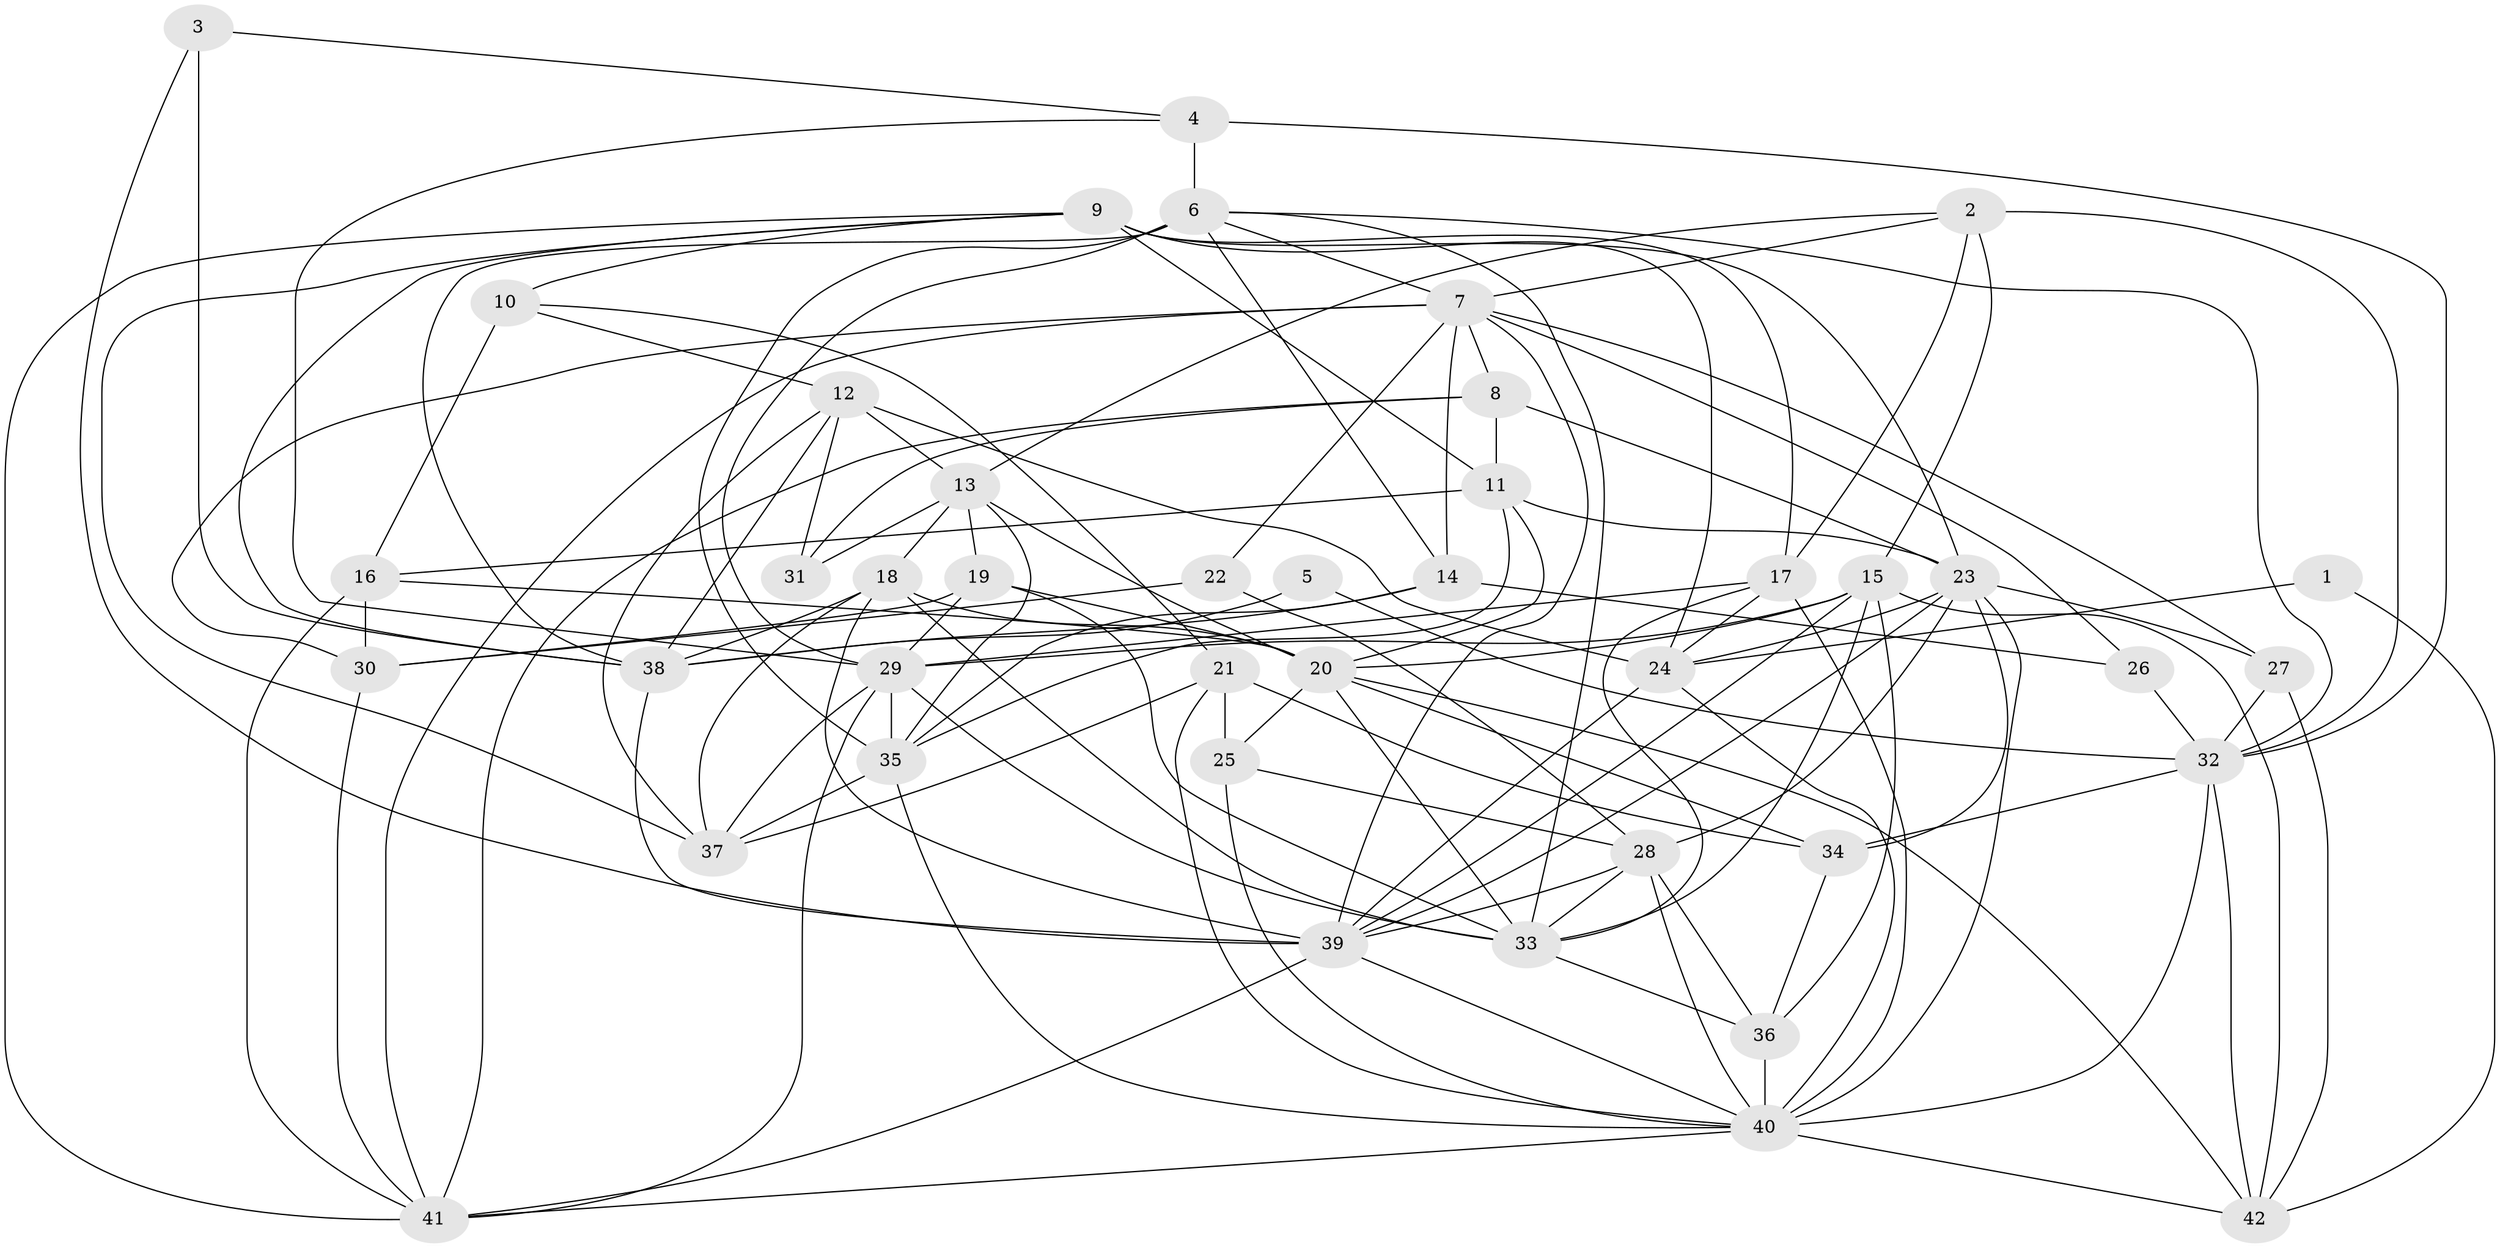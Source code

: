 // original degree distribution, {3: 0.23076923076923078, 6: 0.08653846153846154, 2: 0.14423076923076922, 4: 0.3076923076923077, 5: 0.18269230769230768, 8: 0.019230769230769232, 7: 0.028846153846153848}
// Generated by graph-tools (version 1.1) at 2025/37/03/04/25 23:37:09]
// undirected, 42 vertices, 129 edges
graph export_dot {
  node [color=gray90,style=filled];
  1;
  2;
  3;
  4;
  5;
  6;
  7;
  8;
  9;
  10;
  11;
  12;
  13;
  14;
  15;
  16;
  17;
  18;
  19;
  20;
  21;
  22;
  23;
  24;
  25;
  26;
  27;
  28;
  29;
  30;
  31;
  32;
  33;
  34;
  35;
  36;
  37;
  38;
  39;
  40;
  41;
  42;
  1 -- 24 [weight=1.0];
  1 -- 42 [weight=1.0];
  2 -- 7 [weight=1.0];
  2 -- 13 [weight=1.0];
  2 -- 15 [weight=1.0];
  2 -- 17 [weight=1.0];
  2 -- 32 [weight=1.0];
  3 -- 4 [weight=1.0];
  3 -- 38 [weight=1.0];
  3 -- 39 [weight=1.0];
  4 -- 6 [weight=2.0];
  4 -- 29 [weight=1.0];
  4 -- 32 [weight=1.0];
  5 -- 32 [weight=1.0];
  5 -- 38 [weight=2.0];
  6 -- 7 [weight=1.0];
  6 -- 14 [weight=1.0];
  6 -- 29 [weight=1.0];
  6 -- 32 [weight=2.0];
  6 -- 33 [weight=1.0];
  6 -- 35 [weight=1.0];
  6 -- 38 [weight=1.0];
  7 -- 8 [weight=1.0];
  7 -- 14 [weight=1.0];
  7 -- 22 [weight=1.0];
  7 -- 26 [weight=1.0];
  7 -- 27 [weight=1.0];
  7 -- 30 [weight=1.0];
  7 -- 39 [weight=1.0];
  7 -- 41 [weight=1.0];
  8 -- 11 [weight=1.0];
  8 -- 23 [weight=2.0];
  8 -- 31 [weight=1.0];
  8 -- 41 [weight=1.0];
  9 -- 10 [weight=1.0];
  9 -- 11 [weight=1.0];
  9 -- 17 [weight=1.0];
  9 -- 23 [weight=2.0];
  9 -- 24 [weight=1.0];
  9 -- 37 [weight=1.0];
  9 -- 38 [weight=1.0];
  9 -- 41 [weight=1.0];
  10 -- 12 [weight=1.0];
  10 -- 16 [weight=1.0];
  10 -- 21 [weight=1.0];
  11 -- 16 [weight=1.0];
  11 -- 20 [weight=1.0];
  11 -- 23 [weight=1.0];
  11 -- 35 [weight=1.0];
  12 -- 13 [weight=1.0];
  12 -- 24 [weight=1.0];
  12 -- 31 [weight=1.0];
  12 -- 37 [weight=1.0];
  12 -- 38 [weight=1.0];
  13 -- 18 [weight=1.0];
  13 -- 19 [weight=1.0];
  13 -- 20 [weight=1.0];
  13 -- 31 [weight=2.0];
  13 -- 35 [weight=1.0];
  14 -- 26 [weight=1.0];
  14 -- 35 [weight=1.0];
  14 -- 38 [weight=1.0];
  15 -- 20 [weight=1.0];
  15 -- 29 [weight=1.0];
  15 -- 33 [weight=1.0];
  15 -- 36 [weight=1.0];
  15 -- 39 [weight=1.0];
  15 -- 42 [weight=1.0];
  16 -- 20 [weight=1.0];
  16 -- 30 [weight=1.0];
  16 -- 41 [weight=1.0];
  17 -- 24 [weight=1.0];
  17 -- 29 [weight=1.0];
  17 -- 33 [weight=1.0];
  17 -- 40 [weight=1.0];
  18 -- 20 [weight=1.0];
  18 -- 33 [weight=1.0];
  18 -- 37 [weight=1.0];
  18 -- 38 [weight=2.0];
  18 -- 39 [weight=1.0];
  19 -- 20 [weight=1.0];
  19 -- 29 [weight=1.0];
  19 -- 30 [weight=1.0];
  19 -- 33 [weight=1.0];
  20 -- 25 [weight=1.0];
  20 -- 33 [weight=1.0];
  20 -- 34 [weight=1.0];
  20 -- 42 [weight=1.0];
  21 -- 25 [weight=1.0];
  21 -- 34 [weight=1.0];
  21 -- 37 [weight=1.0];
  21 -- 40 [weight=1.0];
  22 -- 28 [weight=1.0];
  22 -- 30 [weight=1.0];
  23 -- 24 [weight=1.0];
  23 -- 27 [weight=1.0];
  23 -- 28 [weight=2.0];
  23 -- 34 [weight=1.0];
  23 -- 39 [weight=1.0];
  23 -- 40 [weight=2.0];
  24 -- 39 [weight=1.0];
  24 -- 40 [weight=1.0];
  25 -- 28 [weight=1.0];
  25 -- 40 [weight=1.0];
  26 -- 32 [weight=2.0];
  27 -- 32 [weight=1.0];
  27 -- 42 [weight=1.0];
  28 -- 33 [weight=1.0];
  28 -- 36 [weight=1.0];
  28 -- 39 [weight=1.0];
  28 -- 40 [weight=1.0];
  29 -- 33 [weight=1.0];
  29 -- 35 [weight=2.0];
  29 -- 37 [weight=1.0];
  29 -- 41 [weight=1.0];
  30 -- 41 [weight=1.0];
  32 -- 34 [weight=1.0];
  32 -- 40 [weight=1.0];
  32 -- 42 [weight=1.0];
  33 -- 36 [weight=1.0];
  34 -- 36 [weight=1.0];
  35 -- 37 [weight=1.0];
  35 -- 40 [weight=1.0];
  36 -- 40 [weight=1.0];
  38 -- 39 [weight=1.0];
  39 -- 40 [weight=1.0];
  39 -- 41 [weight=1.0];
  40 -- 41 [weight=1.0];
  40 -- 42 [weight=1.0];
}
